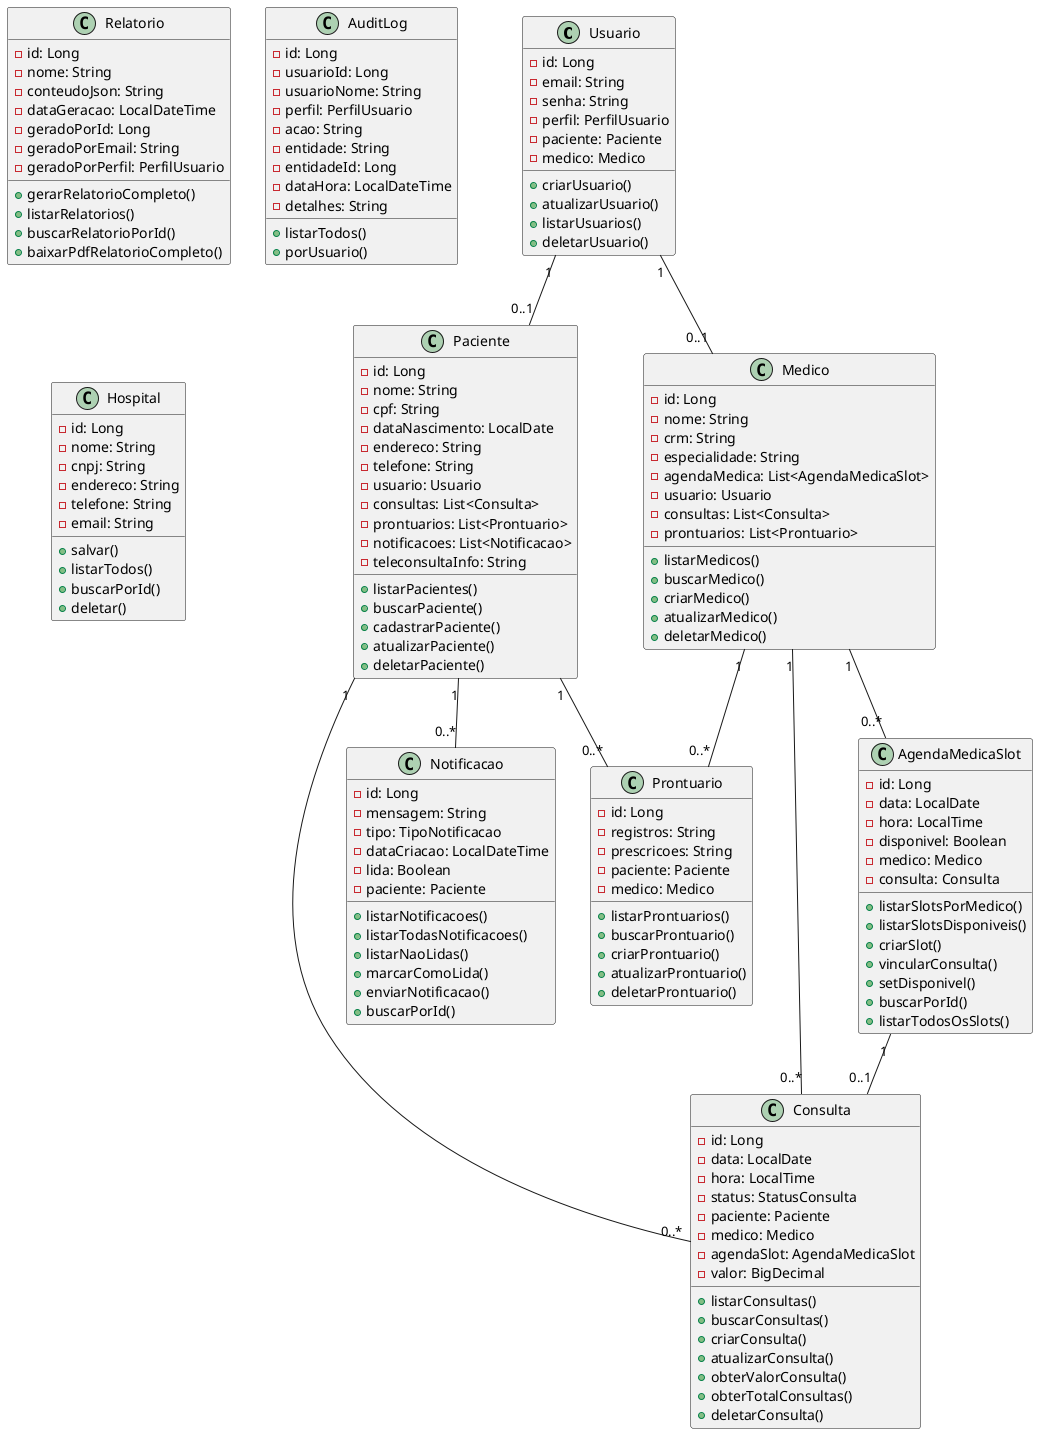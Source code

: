 @startuml
'--- Classes principais ---
class Usuario {
    - id: Long
    - email: String
    - senha: String
    - perfil: PerfilUsuario
    - paciente: Paciente
    - medico: Medico
    + criarUsuario()
    + atualizarUsuario()
    + listarUsuarios()
    + deletarUsuario()
}

class Paciente {
    - id: Long
    - nome: String
    - cpf: String
    - dataNascimento: LocalDate
    - endereco: String
    - telefone: String
    - usuario: Usuario
    - consultas: List<Consulta>
    - prontuarios: List<Prontuario>
    - notificacoes: List<Notificacao>
    - teleconsultaInfo: String
    + listarPacientes()
    + buscarPaciente()
    + cadastrarPaciente()
    + atualizarPaciente()
    + deletarPaciente()
}

class Medico {
    - id: Long
    - nome: String
    - crm: String
    - especialidade: String
    - agendaMedica: List<AgendaMedicaSlot>
    - usuario: Usuario
    - consultas: List<Consulta>
    - prontuarios: List<Prontuario>
    + listarMedicos()
    + buscarMedico()
    + criarMedico()
    + atualizarMedico()
    + deletarMedico()
}

class Consulta {
    - id: Long
    - data: LocalDate
    - hora: LocalTime
    - status: StatusConsulta
    - paciente: Paciente
    - medico: Medico
    - agendaSlot: AgendaMedicaSlot
    - valor: BigDecimal
    + listarConsultas()
    + buscarConsultas()
    + criarConsulta()
    + atualizarConsulta()
    + obterValorConsulta()
    + obterTotalConsultas()
    + deletarConsulta()
}

class Prontuario {
    - id: Long
    - registros: String
    - prescricoes: String
    - paciente: Paciente
    - medico: Medico
    + listarProntuarios()
    + buscarProntuario()
    + criarProntuario()
    + atualizarProntuario()
    + deletarProntuario()
}

class AgendaMedicaSlot {
    - id: Long
    - data: LocalDate
    - hora: LocalTime
    - disponivel: Boolean
    - medico: Medico
    - consulta: Consulta
    + listarSlotsPorMedico()
    + listarSlotsDisponiveis()
    + criarSlot()
    + vincularConsulta()
    + setDisponivel()
    + buscarPorId()
    + listarTodosOsSlots()
}

class Notificacao {
    - id: Long
    - mensagem: String
    - tipo: TipoNotificacao
    - dataCriacao: LocalDateTime
    - lida: Boolean
    - paciente: Paciente
    + listarNotificacoes()
    + listarTodasNotificacoes()
    + listarNaoLidas()
    + marcarComoLida()
    + enviarNotificacao()
    + buscarPorId()
}

class Relatorio {
    - id: Long
    - nome: String
    - conteudoJson: String
    - dataGeracao: LocalDateTime
    - geradoPorId: Long
    - geradoPorEmail: String
    - geradoPorPerfil: PerfilUsuario
    + gerarRelatorioCompleto()
    + listarRelatorios()
    + buscarRelatorioPorId()
    + baixarPdfRelatorioCompleto()
}

class AuditLog {
    - id: Long
    - usuarioId: Long
    - usuarioNome: String
    - perfil: PerfilUsuario
    - acao: String
    - entidade: String
    - entidadeId: Long
    - dataHora: LocalDateTime
    - detalhes: String
    + listarTodos()
    + porUsuario()
}

class Hospital {
    - id: Long
    - nome: String
    - cnpj: String
    - endereco: String
    - telefone: String
    - email: String
    + salvar()
    + listarTodos()
    + buscarPorId()
    + deletar()
}

'--- Relacionamentos ---
Usuario "1" -- "0..1" Paciente
Usuario "1" -- "0..1" Medico
Paciente "1" -- "0..*" Consulta
Medico "1" -- "0..*" Consulta
Paciente "1" -- "0..*" Prontuario
Medico "1" -- "0..*" Prontuario
Paciente "1" -- "0..*" Notificacao
Medico "1" -- "0..*" AgendaMedicaSlot
AgendaMedicaSlot "1" -- "0..1" Consulta
@enduml
